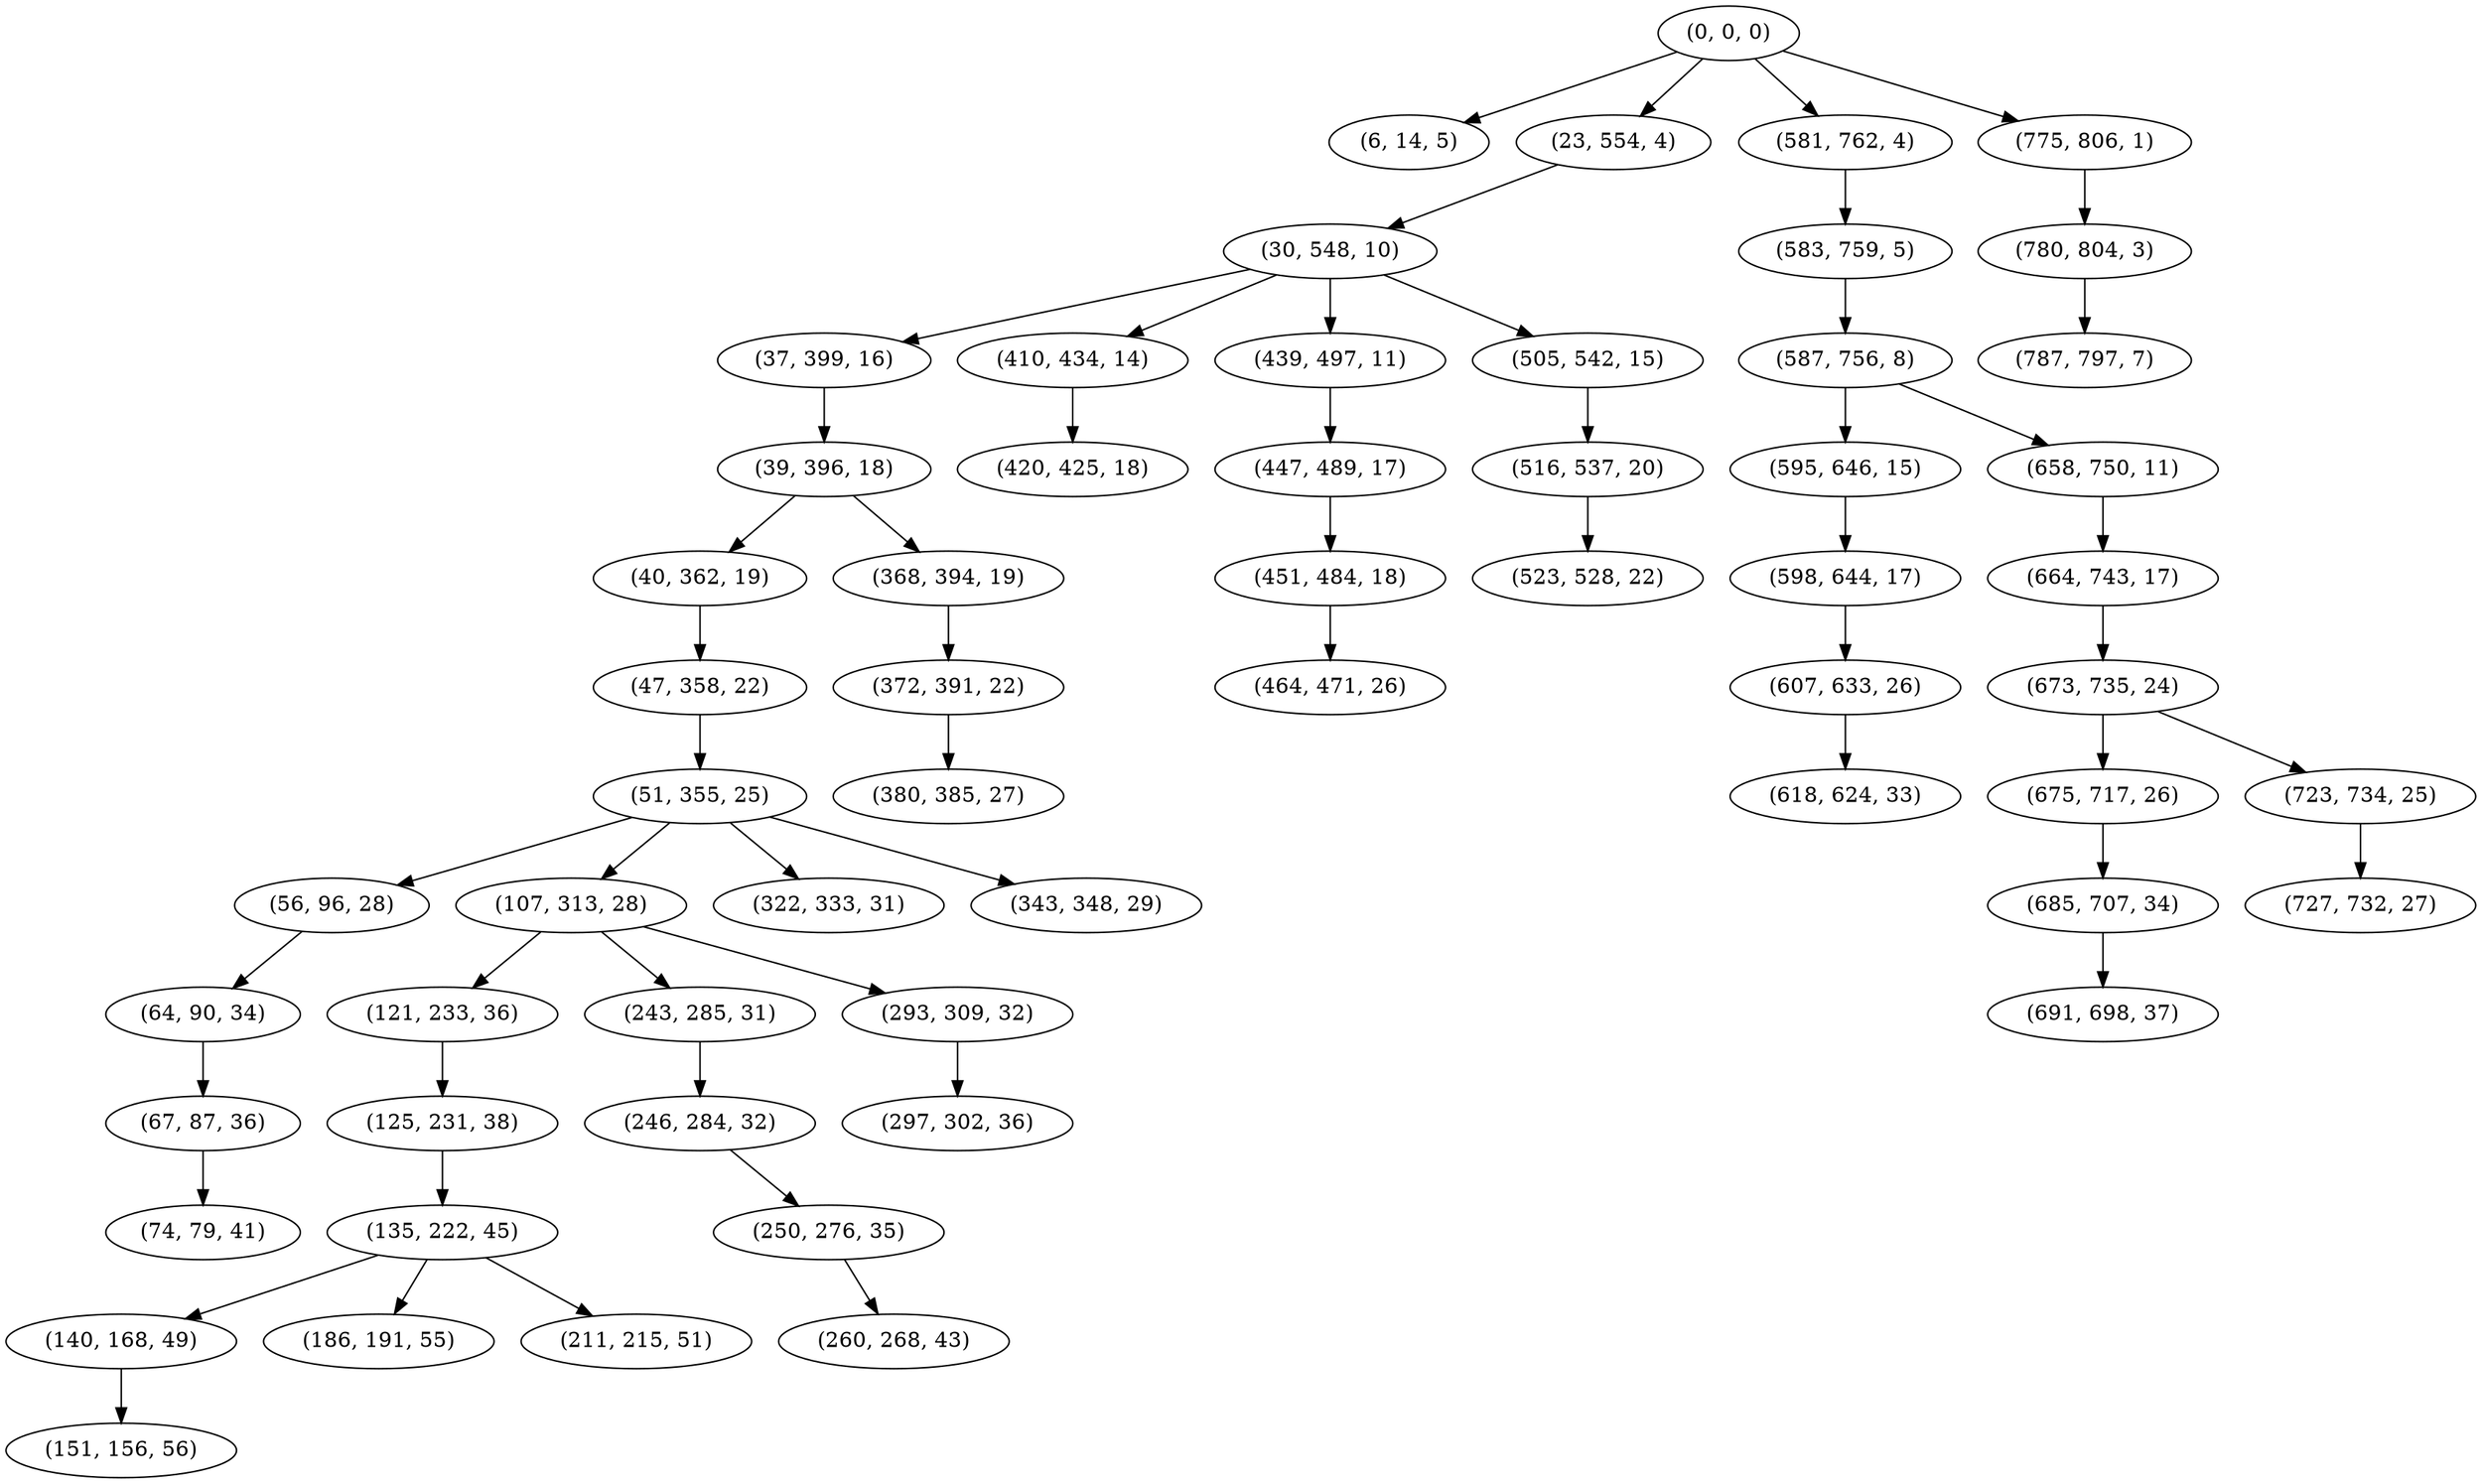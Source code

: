 digraph tree {
    "(0, 0, 0)";
    "(6, 14, 5)";
    "(23, 554, 4)";
    "(30, 548, 10)";
    "(37, 399, 16)";
    "(39, 396, 18)";
    "(40, 362, 19)";
    "(47, 358, 22)";
    "(51, 355, 25)";
    "(56, 96, 28)";
    "(64, 90, 34)";
    "(67, 87, 36)";
    "(74, 79, 41)";
    "(107, 313, 28)";
    "(121, 233, 36)";
    "(125, 231, 38)";
    "(135, 222, 45)";
    "(140, 168, 49)";
    "(151, 156, 56)";
    "(186, 191, 55)";
    "(211, 215, 51)";
    "(243, 285, 31)";
    "(246, 284, 32)";
    "(250, 276, 35)";
    "(260, 268, 43)";
    "(293, 309, 32)";
    "(297, 302, 36)";
    "(322, 333, 31)";
    "(343, 348, 29)";
    "(368, 394, 19)";
    "(372, 391, 22)";
    "(380, 385, 27)";
    "(410, 434, 14)";
    "(420, 425, 18)";
    "(439, 497, 11)";
    "(447, 489, 17)";
    "(451, 484, 18)";
    "(464, 471, 26)";
    "(505, 542, 15)";
    "(516, 537, 20)";
    "(523, 528, 22)";
    "(581, 762, 4)";
    "(583, 759, 5)";
    "(587, 756, 8)";
    "(595, 646, 15)";
    "(598, 644, 17)";
    "(607, 633, 26)";
    "(618, 624, 33)";
    "(658, 750, 11)";
    "(664, 743, 17)";
    "(673, 735, 24)";
    "(675, 717, 26)";
    "(685, 707, 34)";
    "(691, 698, 37)";
    "(723, 734, 25)";
    "(727, 732, 27)";
    "(775, 806, 1)";
    "(780, 804, 3)";
    "(787, 797, 7)";
    "(0, 0, 0)" -> "(6, 14, 5)";
    "(0, 0, 0)" -> "(23, 554, 4)";
    "(0, 0, 0)" -> "(581, 762, 4)";
    "(0, 0, 0)" -> "(775, 806, 1)";
    "(23, 554, 4)" -> "(30, 548, 10)";
    "(30, 548, 10)" -> "(37, 399, 16)";
    "(30, 548, 10)" -> "(410, 434, 14)";
    "(30, 548, 10)" -> "(439, 497, 11)";
    "(30, 548, 10)" -> "(505, 542, 15)";
    "(37, 399, 16)" -> "(39, 396, 18)";
    "(39, 396, 18)" -> "(40, 362, 19)";
    "(39, 396, 18)" -> "(368, 394, 19)";
    "(40, 362, 19)" -> "(47, 358, 22)";
    "(47, 358, 22)" -> "(51, 355, 25)";
    "(51, 355, 25)" -> "(56, 96, 28)";
    "(51, 355, 25)" -> "(107, 313, 28)";
    "(51, 355, 25)" -> "(322, 333, 31)";
    "(51, 355, 25)" -> "(343, 348, 29)";
    "(56, 96, 28)" -> "(64, 90, 34)";
    "(64, 90, 34)" -> "(67, 87, 36)";
    "(67, 87, 36)" -> "(74, 79, 41)";
    "(107, 313, 28)" -> "(121, 233, 36)";
    "(107, 313, 28)" -> "(243, 285, 31)";
    "(107, 313, 28)" -> "(293, 309, 32)";
    "(121, 233, 36)" -> "(125, 231, 38)";
    "(125, 231, 38)" -> "(135, 222, 45)";
    "(135, 222, 45)" -> "(140, 168, 49)";
    "(135, 222, 45)" -> "(186, 191, 55)";
    "(135, 222, 45)" -> "(211, 215, 51)";
    "(140, 168, 49)" -> "(151, 156, 56)";
    "(243, 285, 31)" -> "(246, 284, 32)";
    "(246, 284, 32)" -> "(250, 276, 35)";
    "(250, 276, 35)" -> "(260, 268, 43)";
    "(293, 309, 32)" -> "(297, 302, 36)";
    "(368, 394, 19)" -> "(372, 391, 22)";
    "(372, 391, 22)" -> "(380, 385, 27)";
    "(410, 434, 14)" -> "(420, 425, 18)";
    "(439, 497, 11)" -> "(447, 489, 17)";
    "(447, 489, 17)" -> "(451, 484, 18)";
    "(451, 484, 18)" -> "(464, 471, 26)";
    "(505, 542, 15)" -> "(516, 537, 20)";
    "(516, 537, 20)" -> "(523, 528, 22)";
    "(581, 762, 4)" -> "(583, 759, 5)";
    "(583, 759, 5)" -> "(587, 756, 8)";
    "(587, 756, 8)" -> "(595, 646, 15)";
    "(587, 756, 8)" -> "(658, 750, 11)";
    "(595, 646, 15)" -> "(598, 644, 17)";
    "(598, 644, 17)" -> "(607, 633, 26)";
    "(607, 633, 26)" -> "(618, 624, 33)";
    "(658, 750, 11)" -> "(664, 743, 17)";
    "(664, 743, 17)" -> "(673, 735, 24)";
    "(673, 735, 24)" -> "(675, 717, 26)";
    "(673, 735, 24)" -> "(723, 734, 25)";
    "(675, 717, 26)" -> "(685, 707, 34)";
    "(685, 707, 34)" -> "(691, 698, 37)";
    "(723, 734, 25)" -> "(727, 732, 27)";
    "(775, 806, 1)" -> "(780, 804, 3)";
    "(780, 804, 3)" -> "(787, 797, 7)";
}
